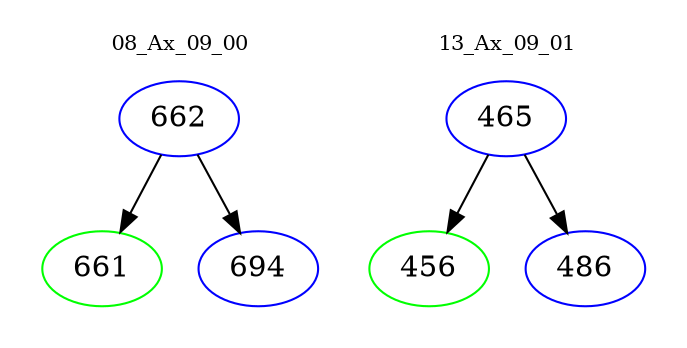 digraph{
subgraph cluster_0 {
color = white
label = "08_Ax_09_00";
fontsize=10;
T0_662 [label="662", color="blue"]
T0_662 -> T0_661 [color="black"]
T0_661 [label="661", color="green"]
T0_662 -> T0_694 [color="black"]
T0_694 [label="694", color="blue"]
}
subgraph cluster_1 {
color = white
label = "13_Ax_09_01";
fontsize=10;
T1_465 [label="465", color="blue"]
T1_465 -> T1_456 [color="black"]
T1_456 [label="456", color="green"]
T1_465 -> T1_486 [color="black"]
T1_486 [label="486", color="blue"]
}
}
